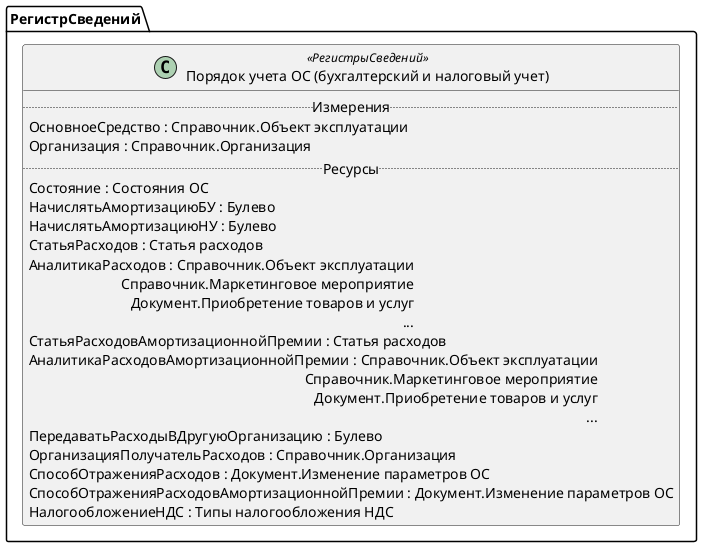 ﻿@startuml ПорядокУчетаОСБУ
'!include templates.wsd
'..\include templates.wsd
class РегистрСведений.ПорядокУчетаОСБУ as "Порядок учета ОС (бухгалтерский и налоговый учет)" <<РегистрыСведений>>
{
..Измерения..
ОсновноеСредство : Справочник.Объект эксплуатации
Организация : Справочник.Организация
..Ресурсы..
Состояние : Состояния ОС
НачислятьАмортизациюБУ : Булево
НачислятьАмортизациюНУ : Булево
СтатьяРасходов : Статья расходов
АналитикаРасходов : Справочник.Объект эксплуатации\rСправочник.Маркетинговое мероприятие\rДокумент.Приобретение товаров и услуг\r...
СтатьяРасходовАмортизационнойПремии : Статья расходов
АналитикаРасходовАмортизационнойПремии : Справочник.Объект эксплуатации\rСправочник.Маркетинговое мероприятие\rДокумент.Приобретение товаров и услуг\r...
ПередаватьРасходыВДругуюОрганизацию : Булево
ОрганизацияПолучательРасходов : Справочник.Организация
СпособОтраженияРасходов : Документ.Изменение параметров ОС
СпособОтраженияРасходовАмортизационнойПремии : Документ.Изменение параметров ОС
НалогообложениеНДС : Типы налогообложения НДС
}
@enduml
